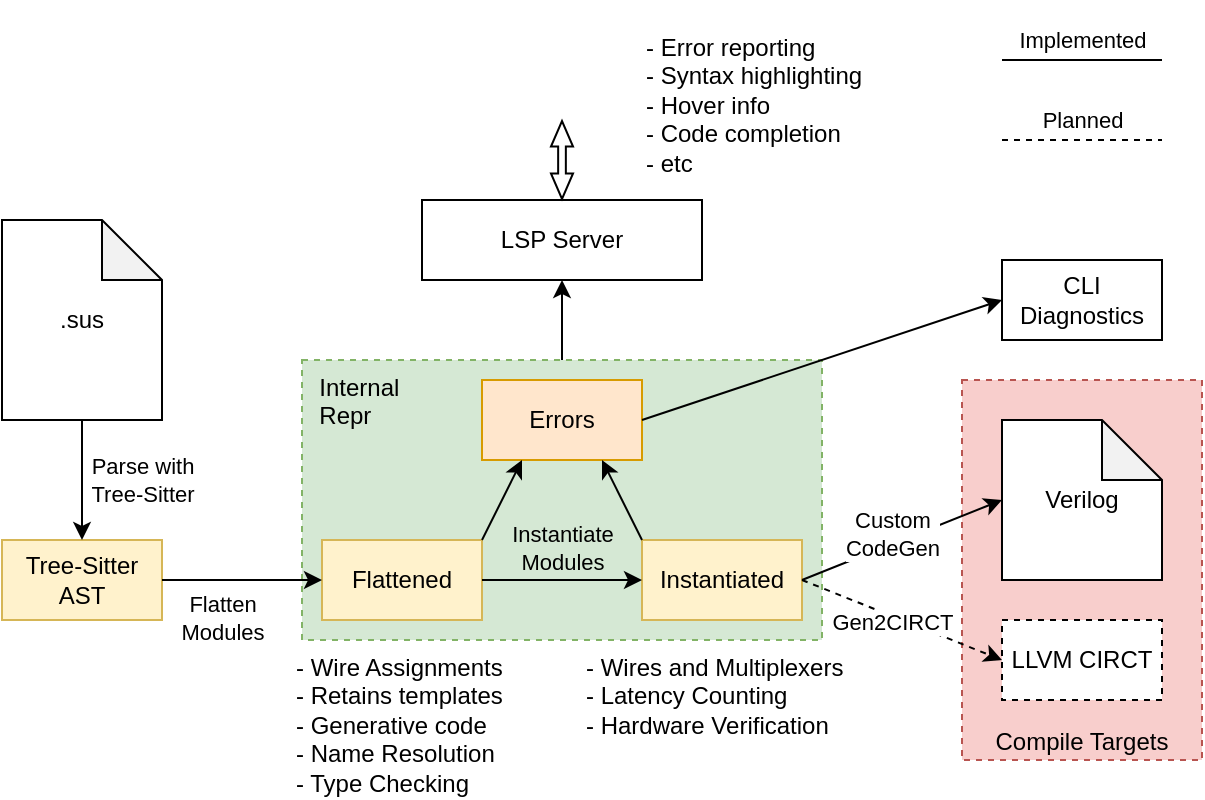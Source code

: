 <mxfile version="21.6.5" type="device">
  <diagram name="Page-1" id="OHtc4gri3yKXVwVJEkOH">
    <mxGraphModel dx="818" dy="1123" grid="1" gridSize="10" guides="1" tooltips="1" connect="1" arrows="1" fold="1" page="1" pageScale="1" pageWidth="827" pageHeight="1169" math="0" shadow="0">
      <root>
        <mxCell id="0" />
        <mxCell id="1" parent="0" />
        <mxCell id="YGedQo93tGWXvLrGXiaz-30" value="&amp;nbsp; Internal&lt;br&gt;&amp;nbsp; Repr" style="rounded=0;whiteSpace=wrap;html=1;fillColor=#d5e8d4;strokeColor=#82b366;dashed=1;verticalAlign=top;align=left;" parent="1" vertex="1">
          <mxGeometry x="350" y="230" width="260" height="140" as="geometry" />
        </mxCell>
        <mxCell id="YGedQo93tGWXvLrGXiaz-29" value="Compile Targets" style="rounded=0;whiteSpace=wrap;html=1;fillColor=#f8cecc;strokeColor=#b85450;dashed=1;verticalAlign=bottom;" parent="1" vertex="1">
          <mxGeometry x="680" y="240" width="120" height="190" as="geometry" />
        </mxCell>
        <mxCell id="YGedQo93tGWXvLrGXiaz-1" value="Tree-Sitter&lt;br style=&quot;border-color: var(--border-color);&quot;&gt;AST" style="rounded=0;whiteSpace=wrap;html=1;fillColor=#fff2cc;strokeColor=#d6b656;" parent="1" vertex="1">
          <mxGeometry x="200" y="320" width="80" height="40" as="geometry" />
        </mxCell>
        <mxCell id="YGedQo93tGWXvLrGXiaz-2" value=".sus" style="shape=note;whiteSpace=wrap;html=1;backgroundOutline=1;darkOpacity=0.05;" parent="1" vertex="1">
          <mxGeometry x="200" y="160" width="80" height="100" as="geometry" />
        </mxCell>
        <mxCell id="YGedQo93tGWXvLrGXiaz-3" value="" style="endArrow=classic;html=1;rounded=0;entryX=0.5;entryY=0;entryDx=0;entryDy=0;" parent="1" source="YGedQo93tGWXvLrGXiaz-2" target="YGedQo93tGWXvLrGXiaz-1" edge="1">
          <mxGeometry width="50" height="50" relative="1" as="geometry">
            <mxPoint x="200" y="430" as="sourcePoint" />
            <mxPoint x="250" y="380" as="targetPoint" />
          </mxGeometry>
        </mxCell>
        <mxCell id="YGedQo93tGWXvLrGXiaz-5" value="Parse with&lt;br style=&quot;border-color: var(--border-color);&quot;&gt;Tree-Sitter" style="edgeLabel;html=1;align=center;verticalAlign=middle;resizable=0;points=[];" parent="YGedQo93tGWXvLrGXiaz-3" vertex="1" connectable="0">
          <mxGeometry x="0.067" relative="1" as="geometry">
            <mxPoint x="30" y="-2" as="offset" />
          </mxGeometry>
        </mxCell>
        <mxCell id="YGedQo93tGWXvLrGXiaz-4" value="Flattened" style="rounded=0;whiteSpace=wrap;html=1;fillColor=#fff2cc;strokeColor=#d6b656;" parent="1" vertex="1">
          <mxGeometry x="360" y="320" width="80" height="40" as="geometry" />
        </mxCell>
        <mxCell id="YGedQo93tGWXvLrGXiaz-8" value="" style="endArrow=classic;html=1;rounded=0;entryX=0;entryY=0.5;entryDx=0;entryDy=0;exitX=1;exitY=0.5;exitDx=0;exitDy=0;" parent="1" source="YGedQo93tGWXvLrGXiaz-1" target="YGedQo93tGWXvLrGXiaz-4" edge="1">
          <mxGeometry width="50" height="50" relative="1" as="geometry">
            <mxPoint x="280" y="340" as="sourcePoint" />
            <mxPoint x="360" y="340" as="targetPoint" />
          </mxGeometry>
        </mxCell>
        <mxCell id="YGedQo93tGWXvLrGXiaz-9" value="Flatten&lt;br&gt;Modules" style="edgeLabel;html=1;align=center;verticalAlign=middle;resizable=0;points=[];" parent="YGedQo93tGWXvLrGXiaz-8" vertex="1" connectable="0">
          <mxGeometry x="0.067" relative="1" as="geometry">
            <mxPoint x="-13" y="19" as="offset" />
          </mxGeometry>
        </mxCell>
        <mxCell id="YGedQo93tGWXvLrGXiaz-11" value="Instantiated" style="rounded=0;whiteSpace=wrap;html=1;fillColor=#fff2cc;strokeColor=#d6b656;" parent="1" vertex="1">
          <mxGeometry x="520" y="320" width="80" height="40" as="geometry" />
        </mxCell>
        <mxCell id="YGedQo93tGWXvLrGXiaz-12" value="" style="endArrow=classic;html=1;rounded=0;entryX=0;entryY=0.5;entryDx=0;entryDy=0;exitX=1;exitY=0.5;exitDx=0;exitDy=0;" parent="1" target="YGedQo93tGWXvLrGXiaz-11" edge="1">
          <mxGeometry width="50" height="50" relative="1" as="geometry">
            <mxPoint x="440" y="340" as="sourcePoint" />
            <mxPoint x="520" y="340" as="targetPoint" />
          </mxGeometry>
        </mxCell>
        <mxCell id="YGedQo93tGWXvLrGXiaz-13" value="Instantiate&lt;br&gt;Modules" style="edgeLabel;html=1;align=center;verticalAlign=middle;resizable=0;points=[];labelBackgroundColor=#D5E8D4;" parent="YGedQo93tGWXvLrGXiaz-12" vertex="1" connectable="0">
          <mxGeometry x="0.067" relative="1" as="geometry">
            <mxPoint x="-3" y="-16" as="offset" />
          </mxGeometry>
        </mxCell>
        <mxCell id="YGedQo93tGWXvLrGXiaz-14" value="- Wire Assignments&lt;br&gt;- Retains templates&lt;br&gt;- Generative code&lt;br style=&quot;font-size: 12px;&quot;&gt;- Name Resolution&lt;br style=&quot;font-size: 12px;&quot;&gt;- Type Checking" style="text;html=1;strokeColor=none;fillColor=none;align=left;verticalAlign=top;whiteSpace=wrap;rounded=0;spacing=2;fontSize=12;horizontal=1;labelPosition=center;verticalLabelPosition=middle;spacingBottom=0;spacingTop=0;" parent="1" vertex="1">
          <mxGeometry x="345" y="370" width="110" height="60" as="geometry" />
        </mxCell>
        <mxCell id="YGedQo93tGWXvLrGXiaz-15" value="- Wires and Multiplexers&lt;br&gt;- Latency Counting&lt;br&gt;- Hardware Verification&lt;br&gt;" style="text;html=1;strokeColor=none;fillColor=none;align=left;verticalAlign=top;whiteSpace=wrap;rounded=0;spacing=2;fontSize=12;horizontal=1;labelPosition=center;verticalLabelPosition=middle;spacingBottom=0;spacingTop=0;" parent="1" vertex="1">
          <mxGeometry x="490" y="370" width="170" height="70" as="geometry" />
        </mxCell>
        <mxCell id="YGedQo93tGWXvLrGXiaz-17" value="" style="endArrow=classic;html=1;rounded=0;entryX=0;entryY=0.5;entryDx=0;entryDy=0;exitX=1;exitY=0.5;exitDx=0;exitDy=0;entryPerimeter=0;" parent="1" target="YGedQo93tGWXvLrGXiaz-28" edge="1">
          <mxGeometry width="50" height="50" relative="1" as="geometry">
            <mxPoint x="600" y="340" as="sourcePoint" />
            <mxPoint x="680" y="300" as="targetPoint" />
          </mxGeometry>
        </mxCell>
        <mxCell id="YGedQo93tGWXvLrGXiaz-18" value="Custom&lt;br&gt;CodeGen" style="edgeLabel;html=1;align=center;verticalAlign=middle;resizable=0;points=[];" parent="YGedQo93tGWXvLrGXiaz-17" vertex="1" connectable="0">
          <mxGeometry x="0.067" relative="1" as="geometry">
            <mxPoint x="-9" y="-2" as="offset" />
          </mxGeometry>
        </mxCell>
        <mxCell id="YGedQo93tGWXvLrGXiaz-20" value="LLVM CIRCT" style="rounded=0;whiteSpace=wrap;html=1;dashed=1;" parent="1" vertex="1">
          <mxGeometry x="700" y="360" width="80" height="40" as="geometry" />
        </mxCell>
        <mxCell id="YGedQo93tGWXvLrGXiaz-21" value="" style="endArrow=classic;html=1;rounded=0;entryX=0;entryY=0.5;entryDx=0;entryDy=0;exitX=1;exitY=0.5;exitDx=0;exitDy=0;dashed=1;" parent="1" source="YGedQo93tGWXvLrGXiaz-11" target="YGedQo93tGWXvLrGXiaz-20" edge="1">
          <mxGeometry width="50" height="50" relative="1" as="geometry">
            <mxPoint x="610" y="350" as="sourcePoint" />
            <mxPoint x="690" y="310" as="targetPoint" />
          </mxGeometry>
        </mxCell>
        <mxCell id="YGedQo93tGWXvLrGXiaz-22" value="Gen2CIRCT" style="edgeLabel;html=1;align=center;verticalAlign=middle;resizable=0;points=[];" parent="YGedQo93tGWXvLrGXiaz-21" vertex="1" connectable="0">
          <mxGeometry x="0.067" relative="1" as="geometry">
            <mxPoint x="-9" y="-1" as="offset" />
          </mxGeometry>
        </mxCell>
        <mxCell id="YGedQo93tGWXvLrGXiaz-28" value="Verilog" style="shape=note;whiteSpace=wrap;html=1;backgroundOutline=1;darkOpacity=0.05;" parent="1" vertex="1">
          <mxGeometry x="700" y="260" width="80" height="80" as="geometry" />
        </mxCell>
        <mxCell id="YGedQo93tGWXvLrGXiaz-31" value="Errors" style="rounded=0;whiteSpace=wrap;html=1;fillColor=#ffe6cc;strokeColor=#d79b00;" parent="1" vertex="1">
          <mxGeometry x="440" y="240" width="80" height="40" as="geometry" />
        </mxCell>
        <mxCell id="YGedQo93tGWXvLrGXiaz-34" value="LSP Server" style="rounded=0;whiteSpace=wrap;html=1;" parent="1" vertex="1">
          <mxGeometry x="410" y="150" width="140" height="40" as="geometry" />
        </mxCell>
        <mxCell id="YGedQo93tGWXvLrGXiaz-39" value="" style="endArrow=classic;html=1;rounded=0;exitX=1;exitY=0;exitDx=0;exitDy=0;endSize=6;entryX=0.25;entryY=1;entryDx=0;entryDy=0;" parent="1" source="YGedQo93tGWXvLrGXiaz-4" target="YGedQo93tGWXvLrGXiaz-31" edge="1">
          <mxGeometry width="50" height="50" relative="1" as="geometry">
            <mxPoint x="410" y="330" as="sourcePoint" />
            <mxPoint x="410" y="210" as="targetPoint" />
          </mxGeometry>
        </mxCell>
        <mxCell id="YGedQo93tGWXvLrGXiaz-40" value="" style="endArrow=classic;html=1;rounded=0;exitX=0;exitY=0;exitDx=0;exitDy=0;endSize=6;entryX=0.75;entryY=1;entryDx=0;entryDy=0;" parent="1" source="YGedQo93tGWXvLrGXiaz-11" target="YGedQo93tGWXvLrGXiaz-31" edge="1">
          <mxGeometry width="50" height="50" relative="1" as="geometry">
            <mxPoint x="450" y="330" as="sourcePoint" />
            <mxPoint x="470" y="290" as="targetPoint" />
          </mxGeometry>
        </mxCell>
        <mxCell id="YGedQo93tGWXvLrGXiaz-43" value="" style="endArrow=classic;html=1;rounded=0;exitX=1;exitY=0.5;exitDx=0;exitDy=0;entryX=0;entryY=0.5;entryDx=0;entryDy=0;" parent="1" source="YGedQo93tGWXvLrGXiaz-31" target="YGedQo93tGWXvLrGXiaz-45" edge="1">
          <mxGeometry width="50" height="50" relative="1" as="geometry">
            <mxPoint x="570" y="250" as="sourcePoint" />
            <mxPoint x="680" y="180" as="targetPoint" />
          </mxGeometry>
        </mxCell>
        <mxCell id="YGedQo93tGWXvLrGXiaz-45" value="CLI Diagnostics" style="rounded=0;whiteSpace=wrap;html=1;" parent="1" vertex="1">
          <mxGeometry x="700" y="180" width="80" height="40" as="geometry" />
        </mxCell>
        <mxCell id="YGedQo93tGWXvLrGXiaz-47" value="" style="shape=flexArrow;endArrow=classic;startArrow=classic;html=1;rounded=0;width=3.846;endSize=3.937;endWidth=6.183;startWidth=6.183;startSize=3.937;entryX=0.5;entryY=1;entryDx=0;entryDy=0;" parent="1" target="YGedQo93tGWXvLrGXiaz-53" edge="1">
          <mxGeometry width="100" height="100" relative="1" as="geometry">
            <mxPoint x="480" y="150" as="sourcePoint" />
            <mxPoint x="480" y="70" as="targetPoint" />
          </mxGeometry>
        </mxCell>
        <mxCell id="YGedQo93tGWXvLrGXiaz-52" value="- Error reporting&lt;br&gt;- Syntax highlighting&lt;br&gt;- Hover info&lt;br&gt;- Code completion&lt;br&gt;- etc" style="text;html=1;strokeColor=none;fillColor=none;align=left;verticalAlign=top;whiteSpace=wrap;rounded=0;spacing=2;fontSize=12;horizontal=1;labelPosition=center;verticalLabelPosition=middle;spacingBottom=0;spacingTop=0;" parent="1" vertex="1">
          <mxGeometry x="520" y="60" width="140" height="60" as="geometry" />
        </mxCell>
        <mxCell id="YGedQo93tGWXvLrGXiaz-53" value="" style="shape=image;verticalLabelPosition=bottom;labelBackgroundColor=default;verticalAlign=top;aspect=fixed;imageAspect=0;image=https://i.pinimg.com/originals/24/42/f8/2442f8e6dbd772f0cf1dad8d803399bc.png;" parent="1" vertex="1">
          <mxGeometry x="450" y="50" width="60" height="60" as="geometry" />
        </mxCell>
        <mxCell id="YGedQo93tGWXvLrGXiaz-54" value="" style="endArrow=classic;html=1;rounded=0;exitX=0.5;exitY=0;exitDx=0;exitDy=0;endSize=6;entryX=0.5;entryY=1;entryDx=0;entryDy=0;" parent="1" source="YGedQo93tGWXvLrGXiaz-30" target="YGedQo93tGWXvLrGXiaz-34" edge="1">
          <mxGeometry width="50" height="50" relative="1" as="geometry">
            <mxPoint x="450" y="330" as="sourcePoint" />
            <mxPoint x="470" y="290" as="targetPoint" />
          </mxGeometry>
        </mxCell>
        <mxCell id="YGedQo93tGWXvLrGXiaz-58" value="Planned" style="endArrow=none;html=1;rounded=0;dashed=1;endFill=0;" parent="1" edge="1">
          <mxGeometry y="10" width="50" height="50" relative="1" as="geometry">
            <mxPoint x="700" y="120" as="sourcePoint" />
            <mxPoint x="780" y="120" as="targetPoint" />
            <mxPoint as="offset" />
          </mxGeometry>
        </mxCell>
        <mxCell id="YGedQo93tGWXvLrGXiaz-60" value="Implemented" style="endArrow=none;html=1;rounded=0;endFill=0;" parent="1" edge="1">
          <mxGeometry y="10" width="50" height="50" relative="1" as="geometry">
            <mxPoint x="700" y="80" as="sourcePoint" />
            <mxPoint x="780" y="80" as="targetPoint" />
            <mxPoint as="offset" />
          </mxGeometry>
        </mxCell>
      </root>
    </mxGraphModel>
  </diagram>
</mxfile>
